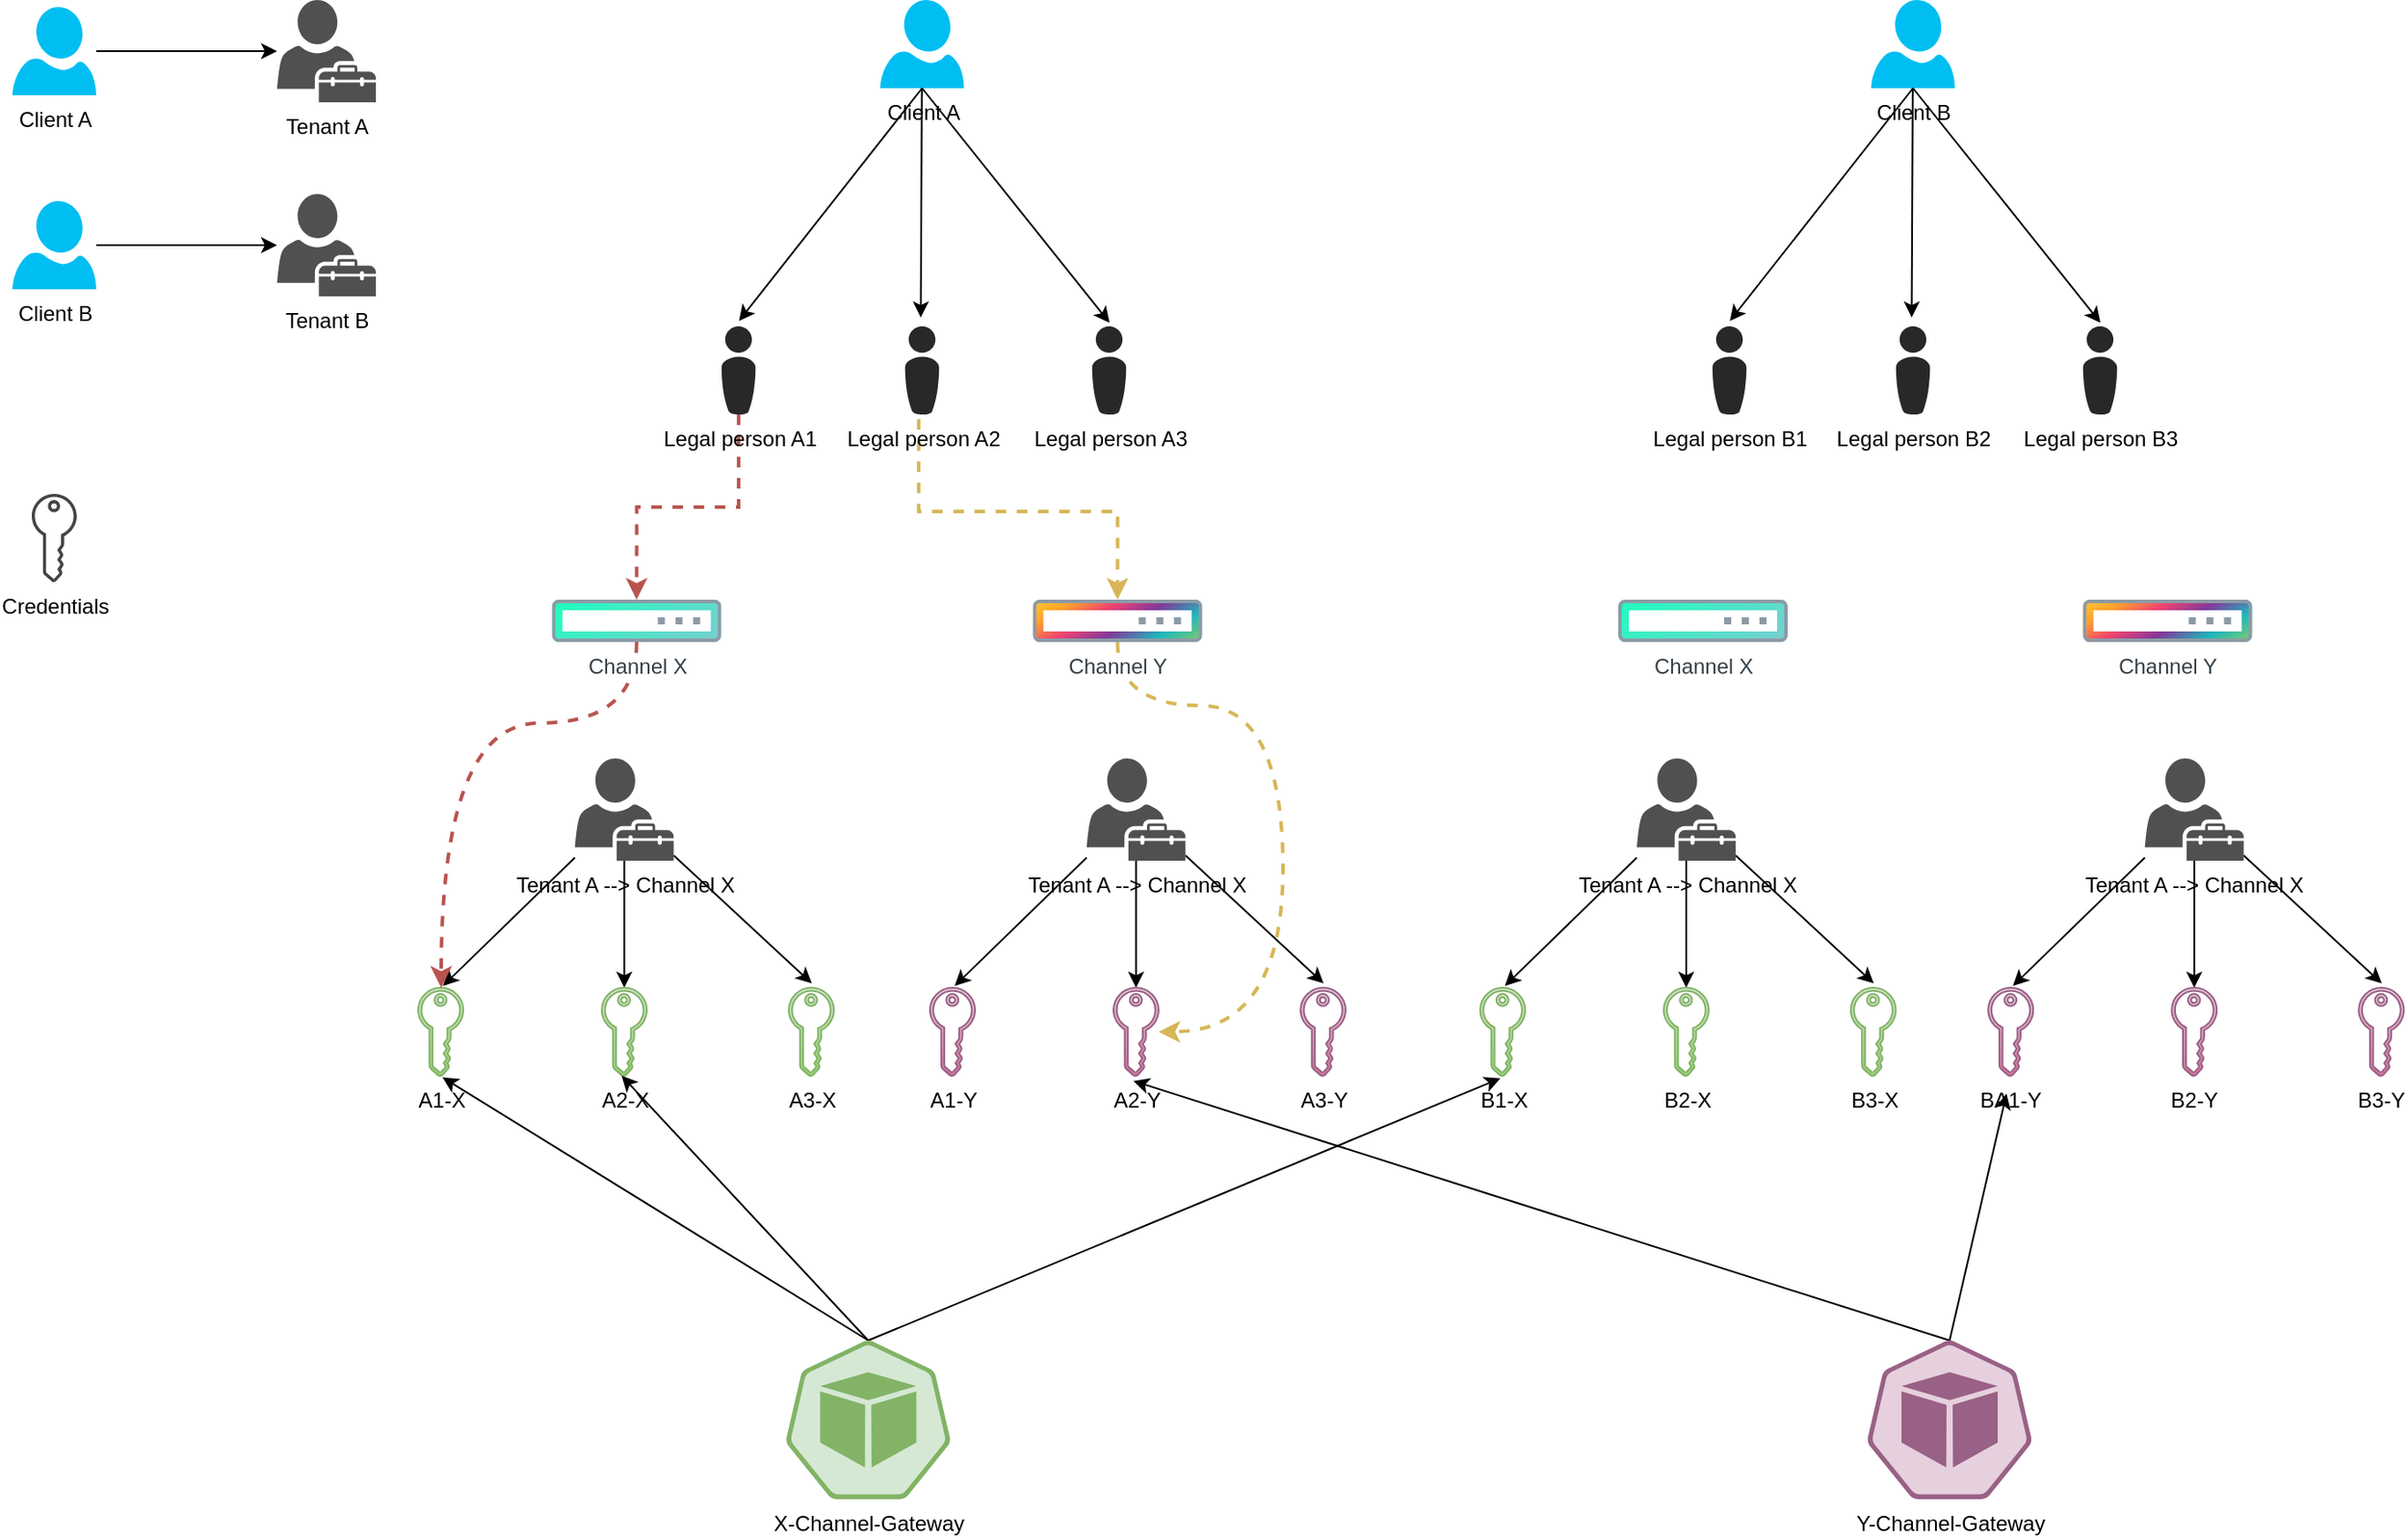 <mxfile version="21.8.2" type="github">
  <diagram name="Page-1" id="z-tZdo9YfumDO6y8S2xv">
    <mxGraphModel dx="2363" dy="976" grid="1" gridSize="10" guides="1" tooltips="1" connect="1" arrows="1" fold="1" page="1" pageScale="1" pageWidth="827" pageHeight="1169" math="0" shadow="0">
      <root>
        <mxCell id="0" />
        <mxCell id="1" parent="0" />
        <mxCell id="5btWQWwLIaZkZKoqhnkt-2" value="Client A" style="verticalLabelPosition=bottom;html=1;verticalAlign=top;align=center;strokeColor=none;fillColor=#00BEF2;shape=mxgraph.azure.user;" vertex="1" parent="1">
          <mxGeometry x="221.75" y="170" width="47.5" height="50" as="geometry" />
        </mxCell>
        <mxCell id="5btWQWwLIaZkZKoqhnkt-58" style="edgeStyle=orthogonalEdgeStyle;rounded=0;orthogonalLoop=1;jettySize=auto;html=1;entryX=0.5;entryY=0;entryDx=0;entryDy=0;dashed=1;fillColor=#f8cecc;strokeColor=#b85450;strokeWidth=2;" edge="1" parent="1" source="5btWQWwLIaZkZKoqhnkt-3" target="5btWQWwLIaZkZKoqhnkt-32">
          <mxGeometry relative="1" as="geometry" />
        </mxCell>
        <mxCell id="5btWQWwLIaZkZKoqhnkt-3" value="Legal person A1" style="verticalLabelPosition=bottom;sketch=0;html=1;fillColor=#282828;strokeColor=none;verticalAlign=top;pointerEvents=1;align=center;shape=mxgraph.cisco_safe.people_places_things_icons.icon8;" vertex="1" parent="1">
          <mxGeometry x="131.75" y="355" width="19.5" height="50" as="geometry" />
        </mxCell>
        <mxCell id="5btWQWwLIaZkZKoqhnkt-4" style="rounded=0;orthogonalLoop=1;jettySize=auto;html=1;entryX=0.513;entryY=-0.06;entryDx=0;entryDy=0;entryPerimeter=0;exitX=0.5;exitY=1;exitDx=0;exitDy=0;exitPerimeter=0;" edge="1" parent="1" source="5btWQWwLIaZkZKoqhnkt-2" target="5btWQWwLIaZkZKoqhnkt-3">
          <mxGeometry relative="1" as="geometry" />
        </mxCell>
        <mxCell id="5btWQWwLIaZkZKoqhnkt-60" style="rounded=0;orthogonalLoop=1;jettySize=auto;html=1;entryX=0.5;entryY=0;entryDx=0;entryDy=0;exitX=0.402;exitY=1.052;exitDx=0;exitDy=0;exitPerimeter=0;edgeStyle=orthogonalEdgeStyle;dashed=1;fillColor=#fff2cc;strokeColor=#d6b656;strokeWidth=2;" edge="1" parent="1" source="5btWQWwLIaZkZKoqhnkt-5" target="5btWQWwLIaZkZKoqhnkt-33">
          <mxGeometry relative="1" as="geometry">
            <Array as="points">
              <mxPoint x="244" y="460" />
              <mxPoint x="356" y="460" />
            </Array>
          </mxGeometry>
        </mxCell>
        <mxCell id="5btWQWwLIaZkZKoqhnkt-5" value="Legal person A2" style="verticalLabelPosition=bottom;sketch=0;html=1;fillColor=#282828;strokeColor=none;verticalAlign=top;pointerEvents=1;align=center;shape=mxgraph.cisco_safe.people_places_things_icons.icon8;" vertex="1" parent="1">
          <mxGeometry x="235.75" y="355" width="19.5" height="50" as="geometry" />
        </mxCell>
        <mxCell id="5btWQWwLIaZkZKoqhnkt-6" value="Legal person A3" style="verticalLabelPosition=bottom;sketch=0;html=1;fillColor=#282828;strokeColor=none;verticalAlign=top;pointerEvents=1;align=center;shape=mxgraph.cisco_safe.people_places_things_icons.icon8;" vertex="1" parent="1">
          <mxGeometry x="341.75" y="355" width="19.5" height="50" as="geometry" />
        </mxCell>
        <mxCell id="5btWQWwLIaZkZKoqhnkt-7" style="rounded=0;orthogonalLoop=1;jettySize=auto;html=1;entryX=0.462;entryY=-0.1;entryDx=0;entryDy=0;entryPerimeter=0;" edge="1" parent="1" source="5btWQWwLIaZkZKoqhnkt-2" target="5btWQWwLIaZkZKoqhnkt-5">
          <mxGeometry relative="1" as="geometry" />
        </mxCell>
        <mxCell id="5btWQWwLIaZkZKoqhnkt-8" style="rounded=0;orthogonalLoop=1;jettySize=auto;html=1;entryX=0.513;entryY=-0.04;entryDx=0;entryDy=0;entryPerimeter=0;exitX=0.5;exitY=1;exitDx=0;exitDy=0;exitPerimeter=0;" edge="1" parent="1" source="5btWQWwLIaZkZKoqhnkt-2" target="5btWQWwLIaZkZKoqhnkt-6">
          <mxGeometry relative="1" as="geometry" />
        </mxCell>
        <mxCell id="5btWQWwLIaZkZKoqhnkt-10" value="Client B" style="verticalLabelPosition=bottom;html=1;verticalAlign=top;align=center;strokeColor=none;fillColor=#00BEF2;shape=mxgraph.azure.user;" vertex="1" parent="1">
          <mxGeometry x="783.25" y="170" width="47.5" height="50" as="geometry" />
        </mxCell>
        <mxCell id="5btWQWwLIaZkZKoqhnkt-11" value="Legal person B1" style="verticalLabelPosition=bottom;sketch=0;html=1;fillColor=#282828;strokeColor=none;verticalAlign=top;pointerEvents=1;align=center;shape=mxgraph.cisco_safe.people_places_things_icons.icon8;" vertex="1" parent="1">
          <mxGeometry x="693.25" y="355" width="19.5" height="50" as="geometry" />
        </mxCell>
        <mxCell id="5btWQWwLIaZkZKoqhnkt-12" style="rounded=0;orthogonalLoop=1;jettySize=auto;html=1;entryX=0.513;entryY=-0.06;entryDx=0;entryDy=0;entryPerimeter=0;exitX=0.5;exitY=1;exitDx=0;exitDy=0;exitPerimeter=0;" edge="1" parent="1" source="5btWQWwLIaZkZKoqhnkt-10" target="5btWQWwLIaZkZKoqhnkt-11">
          <mxGeometry relative="1" as="geometry" />
        </mxCell>
        <mxCell id="5btWQWwLIaZkZKoqhnkt-13" value="Legal person B2" style="verticalLabelPosition=bottom;sketch=0;html=1;fillColor=#282828;strokeColor=none;verticalAlign=top;pointerEvents=1;align=center;shape=mxgraph.cisco_safe.people_places_things_icons.icon8;" vertex="1" parent="1">
          <mxGeometry x="797.25" y="355" width="19.5" height="50" as="geometry" />
        </mxCell>
        <mxCell id="5btWQWwLIaZkZKoqhnkt-14" value="Legal person B3" style="verticalLabelPosition=bottom;sketch=0;html=1;fillColor=#282828;strokeColor=none;verticalAlign=top;pointerEvents=1;align=center;shape=mxgraph.cisco_safe.people_places_things_icons.icon8;" vertex="1" parent="1">
          <mxGeometry x="903.25" y="355" width="19.5" height="50" as="geometry" />
        </mxCell>
        <mxCell id="5btWQWwLIaZkZKoqhnkt-15" style="rounded=0;orthogonalLoop=1;jettySize=auto;html=1;entryX=0.462;entryY=-0.1;entryDx=0;entryDy=0;entryPerimeter=0;" edge="1" parent="1" source="5btWQWwLIaZkZKoqhnkt-10" target="5btWQWwLIaZkZKoqhnkt-13">
          <mxGeometry relative="1" as="geometry" />
        </mxCell>
        <mxCell id="5btWQWwLIaZkZKoqhnkt-16" style="rounded=0;orthogonalLoop=1;jettySize=auto;html=1;entryX=0.513;entryY=-0.04;entryDx=0;entryDy=0;entryPerimeter=0;exitX=0.5;exitY=1;exitDx=0;exitDy=0;exitPerimeter=0;" edge="1" parent="1" source="5btWQWwLIaZkZKoqhnkt-10" target="5btWQWwLIaZkZKoqhnkt-14">
          <mxGeometry relative="1" as="geometry" />
        </mxCell>
        <mxCell id="5btWQWwLIaZkZKoqhnkt-22" style="rounded=0;orthogonalLoop=1;jettySize=auto;html=1;" edge="1" parent="1" source="5btWQWwLIaZkZKoqhnkt-17" target="5btWQWwLIaZkZKoqhnkt-19">
          <mxGeometry relative="1" as="geometry" />
        </mxCell>
        <mxCell id="5btWQWwLIaZkZKoqhnkt-23" style="rounded=0;orthogonalLoop=1;jettySize=auto;html=1;entryX=0.51;entryY=-0.049;entryDx=0;entryDy=0;entryPerimeter=0;" edge="1" parent="1" source="5btWQWwLIaZkZKoqhnkt-17" target="5btWQWwLIaZkZKoqhnkt-20">
          <mxGeometry relative="1" as="geometry">
            <mxPoint x="180" y="720" as="targetPoint" />
          </mxGeometry>
        </mxCell>
        <mxCell id="5btWQWwLIaZkZKoqhnkt-17" value="Tenant A --&amp;gt; Channel X" style="sketch=0;pointerEvents=1;shadow=0;dashed=0;html=1;strokeColor=none;fillColor=#505050;labelPosition=center;verticalLabelPosition=bottom;verticalAlign=top;outlineConnect=0;align=center;shape=mxgraph.office.users.tenant_admin;" vertex="1" parent="1">
          <mxGeometry x="48.75" y="600" width="56" height="58" as="geometry" />
        </mxCell>
        <mxCell id="5btWQWwLIaZkZKoqhnkt-18" value="A1-X" style="sketch=0;pointerEvents=1;shadow=0;dashed=0;html=1;strokeColor=#82b366;fillColor=#d5e8d4;aspect=fixed;labelPosition=center;verticalLabelPosition=bottom;verticalAlign=top;align=center;outlineConnect=0;shape=mxgraph.vvd.tenant_key;gradientColor=#97d077;" vertex="1" parent="1">
          <mxGeometry x="-40" y="730" width="25.5" height="50" as="geometry" />
        </mxCell>
        <mxCell id="5btWQWwLIaZkZKoqhnkt-19" value="A2-X" style="sketch=0;pointerEvents=1;shadow=0;dashed=0;html=1;strokeColor=#82b366;fillColor=#d5e8d4;aspect=fixed;labelPosition=center;verticalLabelPosition=bottom;verticalAlign=top;align=center;outlineConnect=0;shape=mxgraph.vvd.tenant_key;gradientColor=#97d077;" vertex="1" parent="1">
          <mxGeometry x="64" y="730" width="25.5" height="50" as="geometry" />
        </mxCell>
        <mxCell id="5btWQWwLIaZkZKoqhnkt-20" value="A3-X" style="sketch=0;pointerEvents=1;shadow=0;dashed=0;html=1;strokeColor=#82b366;fillColor=#d5e8d4;aspect=fixed;labelPosition=center;verticalLabelPosition=bottom;verticalAlign=top;align=center;outlineConnect=0;shape=mxgraph.vvd.tenant_key;gradientColor=#97d077;" vertex="1" parent="1">
          <mxGeometry x="170" y="730" width="25.5" height="50" as="geometry" />
        </mxCell>
        <mxCell id="5btWQWwLIaZkZKoqhnkt-21" style="rounded=0;orthogonalLoop=1;jettySize=auto;html=1;entryX=0.549;entryY=-0.02;entryDx=0;entryDy=0;entryPerimeter=0;" edge="1" parent="1" source="5btWQWwLIaZkZKoqhnkt-17" target="5btWQWwLIaZkZKoqhnkt-18">
          <mxGeometry relative="1" as="geometry">
            <mxPoint x="13" y="680" as="sourcePoint" />
          </mxGeometry>
        </mxCell>
        <mxCell id="5btWQWwLIaZkZKoqhnkt-59" style="rounded=0;orthogonalLoop=1;jettySize=auto;html=1;exitX=0.5;exitY=1;exitDx=0;exitDy=0;dashed=1;fillColor=#f8cecc;strokeColor=#b85450;strokeWidth=2;edgeStyle=orthogonalEdgeStyle;curved=1;" edge="1" parent="1" source="5btWQWwLIaZkZKoqhnkt-32" target="5btWQWwLIaZkZKoqhnkt-18">
          <mxGeometry relative="1" as="geometry">
            <Array as="points">
              <mxPoint x="84" y="580" />
              <mxPoint x="-27" y="580" />
            </Array>
          </mxGeometry>
        </mxCell>
        <mxCell id="5btWQWwLIaZkZKoqhnkt-32" value="Channel X" style="image;aspect=fixed;perimeter=ellipsePerimeter;html=1;align=center;fontSize=12;verticalAlign=top;fontColor=#364149;shadow=0;dashed=0;image=img/lib/cumulus/switch_out_of_band.svg;" vertex="1" parent="1">
          <mxGeometry x="35.75" y="510" width="96" height="24" as="geometry" />
        </mxCell>
        <mxCell id="5btWQWwLIaZkZKoqhnkt-91" style="edgeStyle=orthogonalEdgeStyle;rounded=0;orthogonalLoop=1;jettySize=auto;html=1;curved=1;exitX=0.5;exitY=1;exitDx=0;exitDy=0;dashed=1;fillColor=#fff2cc;strokeColor=#d6b656;strokeWidth=2;" edge="1" parent="1" source="5btWQWwLIaZkZKoqhnkt-33" target="5btWQWwLIaZkZKoqhnkt-67">
          <mxGeometry relative="1" as="geometry">
            <mxPoint x="430" y="740" as="targetPoint" />
            <Array as="points">
              <mxPoint x="356" y="570" />
              <mxPoint x="450" y="570" />
              <mxPoint x="450" y="755" />
            </Array>
          </mxGeometry>
        </mxCell>
        <mxCell id="5btWQWwLIaZkZKoqhnkt-33" value="Channel Y" style="image;aspect=fixed;perimeter=ellipsePerimeter;html=1;align=center;fontSize=12;verticalAlign=top;fontColor=#364149;shadow=0;dashed=0;image=img/lib/cumulus/switch_voyager.svg;" vertex="1" parent="1">
          <mxGeometry x="308.25" y="510" width="96" height="24" as="geometry" />
        </mxCell>
        <mxCell id="5btWQWwLIaZkZKoqhnkt-48" value="Channel X" style="image;aspect=fixed;perimeter=ellipsePerimeter;html=1;align=center;fontSize=12;verticalAlign=top;fontColor=#364149;shadow=0;dashed=0;image=img/lib/cumulus/switch_out_of_band.svg;" vertex="1" parent="1">
          <mxGeometry x="640" y="510" width="96" height="24" as="geometry" />
        </mxCell>
        <mxCell id="5btWQWwLIaZkZKoqhnkt-49" value="Channel Y" style="image;aspect=fixed;perimeter=ellipsePerimeter;html=1;align=center;fontSize=12;verticalAlign=top;fontColor=#364149;shadow=0;dashed=0;image=img/lib/cumulus/switch_voyager.svg;" vertex="1" parent="1">
          <mxGeometry x="903.25" y="510" width="96" height="24" as="geometry" />
        </mxCell>
        <mxCell id="5btWQWwLIaZkZKoqhnkt-56" style="edgeStyle=orthogonalEdgeStyle;rounded=0;orthogonalLoop=1;jettySize=auto;html=1;" edge="1" parent="1" source="5btWQWwLIaZkZKoqhnkt-52" target="5btWQWwLIaZkZKoqhnkt-54">
          <mxGeometry relative="1" as="geometry" />
        </mxCell>
        <mxCell id="5btWQWwLIaZkZKoqhnkt-52" value="Client A" style="verticalLabelPosition=bottom;html=1;verticalAlign=top;align=center;strokeColor=none;fillColor=#00BEF2;shape=mxgraph.azure.user;" vertex="1" parent="1">
          <mxGeometry x="-270" y="174" width="47.5" height="50" as="geometry" />
        </mxCell>
        <mxCell id="5btWQWwLIaZkZKoqhnkt-57" style="edgeStyle=orthogonalEdgeStyle;rounded=0;orthogonalLoop=1;jettySize=auto;html=1;" edge="1" parent="1" source="5btWQWwLIaZkZKoqhnkt-53" target="5btWQWwLIaZkZKoqhnkt-55">
          <mxGeometry relative="1" as="geometry" />
        </mxCell>
        <mxCell id="5btWQWwLIaZkZKoqhnkt-53" value="Client B" style="verticalLabelPosition=bottom;html=1;verticalAlign=top;align=center;strokeColor=none;fillColor=#00BEF2;shape=mxgraph.azure.user;" vertex="1" parent="1">
          <mxGeometry x="-270" y="284" width="47.5" height="50" as="geometry" />
        </mxCell>
        <mxCell id="5btWQWwLIaZkZKoqhnkt-54" value="Tenant A" style="sketch=0;pointerEvents=1;shadow=0;dashed=0;html=1;strokeColor=none;fillColor=#505050;labelPosition=center;verticalLabelPosition=bottom;verticalAlign=top;outlineConnect=0;align=center;shape=mxgraph.office.users.tenant_admin;" vertex="1" parent="1">
          <mxGeometry x="-120" y="170" width="56" height="58" as="geometry" />
        </mxCell>
        <mxCell id="5btWQWwLIaZkZKoqhnkt-55" value="Tenant B" style="sketch=0;pointerEvents=1;shadow=0;dashed=0;html=1;strokeColor=none;fillColor=#505050;labelPosition=center;verticalLabelPosition=bottom;verticalAlign=top;outlineConnect=0;align=center;shape=mxgraph.office.users.tenant_admin;" vertex="1" parent="1">
          <mxGeometry x="-120" y="280" width="56" height="58" as="geometry" />
        </mxCell>
        <mxCell id="5btWQWwLIaZkZKoqhnkt-62" value="Credentials" style="sketch=0;pointerEvents=1;shadow=0;dashed=0;html=1;strokeColor=none;fillColor=#434445;aspect=fixed;labelPosition=center;verticalLabelPosition=bottom;verticalAlign=top;align=center;outlineConnect=0;shape=mxgraph.vvd.tenant_key;" vertex="1" parent="1">
          <mxGeometry x="-259" y="450" width="25.5" height="50" as="geometry" />
        </mxCell>
        <mxCell id="5btWQWwLIaZkZKoqhnkt-63" style="rounded=0;orthogonalLoop=1;jettySize=auto;html=1;" edge="1" parent="1" source="5btWQWwLIaZkZKoqhnkt-65" target="5btWQWwLIaZkZKoqhnkt-67">
          <mxGeometry relative="1" as="geometry" />
        </mxCell>
        <mxCell id="5btWQWwLIaZkZKoqhnkt-64" style="rounded=0;orthogonalLoop=1;jettySize=auto;html=1;entryX=0.51;entryY=-0.049;entryDx=0;entryDy=0;entryPerimeter=0;" edge="1" parent="1" source="5btWQWwLIaZkZKoqhnkt-65" target="5btWQWwLIaZkZKoqhnkt-68">
          <mxGeometry relative="1" as="geometry">
            <mxPoint x="470" y="720" as="targetPoint" />
          </mxGeometry>
        </mxCell>
        <mxCell id="5btWQWwLIaZkZKoqhnkt-65" value="Tenant A --&amp;gt; Channel X" style="sketch=0;pointerEvents=1;shadow=0;dashed=0;html=1;strokeColor=none;fillColor=#505050;labelPosition=center;verticalLabelPosition=bottom;verticalAlign=top;outlineConnect=0;align=center;shape=mxgraph.office.users.tenant_admin;" vertex="1" parent="1">
          <mxGeometry x="338.75" y="600" width="56" height="58" as="geometry" />
        </mxCell>
        <mxCell id="5btWQWwLIaZkZKoqhnkt-66" value="A1-Y" style="sketch=0;pointerEvents=1;shadow=0;dashed=0;html=1;strokeColor=#996185;fillColor=#e6d0de;aspect=fixed;labelPosition=center;verticalLabelPosition=bottom;verticalAlign=top;align=center;outlineConnect=0;shape=mxgraph.vvd.tenant_key;gradientColor=#d5739d;" vertex="1" parent="1">
          <mxGeometry x="250" y="730" width="25.5" height="50" as="geometry" />
        </mxCell>
        <mxCell id="5btWQWwLIaZkZKoqhnkt-67" value="A2-Y" style="sketch=0;pointerEvents=1;shadow=0;dashed=0;html=1;strokeColor=#996185;fillColor=#e6d0de;aspect=fixed;labelPosition=center;verticalLabelPosition=bottom;verticalAlign=top;align=center;outlineConnect=0;shape=mxgraph.vvd.tenant_key;gradientColor=#d5739d;" vertex="1" parent="1">
          <mxGeometry x="354" y="730" width="25.5" height="50" as="geometry" />
        </mxCell>
        <mxCell id="5btWQWwLIaZkZKoqhnkt-68" value="A3-Y" style="sketch=0;pointerEvents=1;shadow=0;dashed=0;html=1;strokeColor=#996185;fillColor=#e6d0de;aspect=fixed;labelPosition=center;verticalLabelPosition=bottom;verticalAlign=top;align=center;outlineConnect=0;shape=mxgraph.vvd.tenant_key;gradientColor=#d5739d;" vertex="1" parent="1">
          <mxGeometry x="460" y="730" width="25.5" height="50" as="geometry" />
        </mxCell>
        <mxCell id="5btWQWwLIaZkZKoqhnkt-69" style="rounded=0;orthogonalLoop=1;jettySize=auto;html=1;entryX=0.549;entryY=-0.02;entryDx=0;entryDy=0;entryPerimeter=0;" edge="1" parent="1" source="5btWQWwLIaZkZKoqhnkt-65" target="5btWQWwLIaZkZKoqhnkt-66">
          <mxGeometry relative="1" as="geometry">
            <mxPoint x="303" y="680" as="sourcePoint" />
          </mxGeometry>
        </mxCell>
        <mxCell id="5btWQWwLIaZkZKoqhnkt-70" style="rounded=0;orthogonalLoop=1;jettySize=auto;html=1;" edge="1" parent="1" source="5btWQWwLIaZkZKoqhnkt-72" target="5btWQWwLIaZkZKoqhnkt-74">
          <mxGeometry relative="1" as="geometry" />
        </mxCell>
        <mxCell id="5btWQWwLIaZkZKoqhnkt-71" style="rounded=0;orthogonalLoop=1;jettySize=auto;html=1;entryX=0.51;entryY=-0.049;entryDx=0;entryDy=0;entryPerimeter=0;" edge="1" parent="1" source="5btWQWwLIaZkZKoqhnkt-72" target="5btWQWwLIaZkZKoqhnkt-75">
          <mxGeometry relative="1" as="geometry">
            <mxPoint x="781.75" y="720" as="targetPoint" />
          </mxGeometry>
        </mxCell>
        <mxCell id="5btWQWwLIaZkZKoqhnkt-72" value="Tenant A --&amp;gt; Channel X" style="sketch=0;pointerEvents=1;shadow=0;dashed=0;html=1;strokeColor=none;fillColor=#505050;labelPosition=center;verticalLabelPosition=bottom;verticalAlign=top;outlineConnect=0;align=center;shape=mxgraph.office.users.tenant_admin;" vertex="1" parent="1">
          <mxGeometry x="650.5" y="600" width="56" height="58" as="geometry" />
        </mxCell>
        <mxCell id="5btWQWwLIaZkZKoqhnkt-73" value="B1-X" style="sketch=0;pointerEvents=1;shadow=0;dashed=0;html=1;strokeColor=#82b366;fillColor=#d5e8d4;aspect=fixed;labelPosition=center;verticalLabelPosition=bottom;verticalAlign=top;align=center;outlineConnect=0;shape=mxgraph.vvd.tenant_key;gradientColor=#97d077;" vertex="1" parent="1">
          <mxGeometry x="561.75" y="730" width="25.5" height="50" as="geometry" />
        </mxCell>
        <mxCell id="5btWQWwLIaZkZKoqhnkt-74" value="B2-X" style="sketch=0;pointerEvents=1;shadow=0;dashed=0;html=1;strokeColor=#82b366;fillColor=#d5e8d4;aspect=fixed;labelPosition=center;verticalLabelPosition=bottom;verticalAlign=top;align=center;outlineConnect=0;shape=mxgraph.vvd.tenant_key;gradientColor=#97d077;" vertex="1" parent="1">
          <mxGeometry x="665.75" y="730" width="25.5" height="50" as="geometry" />
        </mxCell>
        <mxCell id="5btWQWwLIaZkZKoqhnkt-75" value="B3-X" style="sketch=0;pointerEvents=1;shadow=0;dashed=0;html=1;strokeColor=#82b366;fillColor=#d5e8d4;aspect=fixed;labelPosition=center;verticalLabelPosition=bottom;verticalAlign=top;align=center;outlineConnect=0;shape=mxgraph.vvd.tenant_key;gradientColor=#97d077;" vertex="1" parent="1">
          <mxGeometry x="771.75" y="730" width="25.5" height="50" as="geometry" />
        </mxCell>
        <mxCell id="5btWQWwLIaZkZKoqhnkt-76" style="rounded=0;orthogonalLoop=1;jettySize=auto;html=1;entryX=0.549;entryY=-0.02;entryDx=0;entryDy=0;entryPerimeter=0;" edge="1" parent="1" source="5btWQWwLIaZkZKoqhnkt-72" target="5btWQWwLIaZkZKoqhnkt-73">
          <mxGeometry relative="1" as="geometry">
            <mxPoint x="614.75" y="680" as="sourcePoint" />
          </mxGeometry>
        </mxCell>
        <mxCell id="5btWQWwLIaZkZKoqhnkt-84" style="rounded=0;orthogonalLoop=1;jettySize=auto;html=1;" edge="1" parent="1" source="5btWQWwLIaZkZKoqhnkt-86" target="5btWQWwLIaZkZKoqhnkt-88">
          <mxGeometry relative="1" as="geometry" />
        </mxCell>
        <mxCell id="5btWQWwLIaZkZKoqhnkt-85" style="rounded=0;orthogonalLoop=1;jettySize=auto;html=1;entryX=0.51;entryY=-0.049;entryDx=0;entryDy=0;entryPerimeter=0;" edge="1" parent="1" source="5btWQWwLIaZkZKoqhnkt-86" target="5btWQWwLIaZkZKoqhnkt-89">
          <mxGeometry relative="1" as="geometry">
            <mxPoint x="1069.63" y="720" as="targetPoint" />
          </mxGeometry>
        </mxCell>
        <mxCell id="5btWQWwLIaZkZKoqhnkt-86" value="Tenant A --&amp;gt; Channel X" style="sketch=0;pointerEvents=1;shadow=0;dashed=0;html=1;strokeColor=none;fillColor=#505050;labelPosition=center;verticalLabelPosition=bottom;verticalAlign=top;outlineConnect=0;align=center;shape=mxgraph.office.users.tenant_admin;" vertex="1" parent="1">
          <mxGeometry x="938.38" y="600" width="56" height="58" as="geometry" />
        </mxCell>
        <mxCell id="5btWQWwLIaZkZKoqhnkt-87" value="BA1-Y" style="sketch=0;pointerEvents=1;shadow=0;dashed=0;html=1;strokeColor=#996185;fillColor=#e6d0de;aspect=fixed;labelPosition=center;verticalLabelPosition=bottom;verticalAlign=top;align=center;outlineConnect=0;shape=mxgraph.vvd.tenant_key;gradientColor=#d5739d;" vertex="1" parent="1">
          <mxGeometry x="849.63" y="730" width="25.5" height="50" as="geometry" />
        </mxCell>
        <mxCell id="5btWQWwLIaZkZKoqhnkt-88" value="B2-Y" style="sketch=0;pointerEvents=1;shadow=0;dashed=0;html=1;strokeColor=#996185;fillColor=#e6d0de;aspect=fixed;labelPosition=center;verticalLabelPosition=bottom;verticalAlign=top;align=center;outlineConnect=0;shape=mxgraph.vvd.tenant_key;gradientColor=#d5739d;" vertex="1" parent="1">
          <mxGeometry x="953.63" y="730" width="25.5" height="50" as="geometry" />
        </mxCell>
        <mxCell id="5btWQWwLIaZkZKoqhnkt-89" value="B3-Y" style="sketch=0;pointerEvents=1;shadow=0;dashed=0;html=1;strokeColor=#996185;fillColor=#e6d0de;aspect=fixed;labelPosition=center;verticalLabelPosition=bottom;verticalAlign=top;align=center;outlineConnect=0;shape=mxgraph.vvd.tenant_key;gradientColor=#d5739d;" vertex="1" parent="1">
          <mxGeometry x="1059.63" y="730" width="25.5" height="50" as="geometry" />
        </mxCell>
        <mxCell id="5btWQWwLIaZkZKoqhnkt-90" style="rounded=0;orthogonalLoop=1;jettySize=auto;html=1;entryX=0.549;entryY=-0.02;entryDx=0;entryDy=0;entryPerimeter=0;" edge="1" parent="1" source="5btWQWwLIaZkZKoqhnkt-86" target="5btWQWwLIaZkZKoqhnkt-87">
          <mxGeometry relative="1" as="geometry">
            <mxPoint x="902.63" y="680" as="sourcePoint" />
          </mxGeometry>
        </mxCell>
        <mxCell id="5btWQWwLIaZkZKoqhnkt-93" style="rounded=0;orthogonalLoop=1;jettySize=auto;html=1;exitX=0.5;exitY=0;exitDx=0;exitDy=0;exitPerimeter=0;entryX=0.537;entryY=1.016;entryDx=0;entryDy=0;entryPerimeter=0;" edge="1" parent="1" source="5btWQWwLIaZkZKoqhnkt-92" target="5btWQWwLIaZkZKoqhnkt-18">
          <mxGeometry relative="1" as="geometry">
            <mxPoint x="-30" y="820" as="targetPoint" />
          </mxGeometry>
        </mxCell>
        <mxCell id="5btWQWwLIaZkZKoqhnkt-94" style="rounded=0;orthogonalLoop=1;jettySize=auto;html=1;exitX=0.5;exitY=0;exitDx=0;exitDy=0;exitPerimeter=0;entryX=0.449;entryY=1.027;entryDx=0;entryDy=0;entryPerimeter=0;" edge="1" parent="1" source="5btWQWwLIaZkZKoqhnkt-92" target="5btWQWwLIaZkZKoqhnkt-73">
          <mxGeometry relative="1" as="geometry">
            <mxPoint x="570" y="800" as="targetPoint" />
          </mxGeometry>
        </mxCell>
        <mxCell id="5btWQWwLIaZkZKoqhnkt-95" style="rounded=0;orthogonalLoop=1;jettySize=auto;html=1;exitX=0.5;exitY=0;exitDx=0;exitDy=0;exitPerimeter=0;entryX=0.441;entryY=0.998;entryDx=0;entryDy=0;entryPerimeter=0;" edge="1" parent="1" source="5btWQWwLIaZkZKoqhnkt-92" target="5btWQWwLIaZkZKoqhnkt-19">
          <mxGeometry relative="1" as="geometry">
            <mxPoint x="90" y="780" as="targetPoint" />
          </mxGeometry>
        </mxCell>
        <mxCell id="5btWQWwLIaZkZKoqhnkt-92" value="X-Channel-Gateway" style="sketch=0;html=1;dashed=0;whitespace=wrap;fillColor=#d5e8d4;strokeColor=#82b366;points=[[0.005,0.63,0],[0.1,0.2,0],[0.9,0.2,0],[0.5,0,0],[0.995,0.63,0],[0.72,0.99,0],[0.5,1,0],[0.28,0.99,0]];verticalLabelPosition=bottom;align=center;verticalAlign=top;shape=mxgraph.kubernetes.icon;prIcon=pod;gradientColor=#97d077;" vertex="1" parent="1">
          <mxGeometry x="120" y="930" width="190" height="90" as="geometry" />
        </mxCell>
        <mxCell id="5btWQWwLIaZkZKoqhnkt-97" style="rounded=0;orthogonalLoop=1;jettySize=auto;html=1;exitX=0.5;exitY=0;exitDx=0;exitDy=0;exitPerimeter=0;entryX=0.441;entryY=1.058;entryDx=0;entryDy=0;entryPerimeter=0;" edge="1" parent="1" source="5btWQWwLIaZkZKoqhnkt-96" target="5btWQWwLIaZkZKoqhnkt-67">
          <mxGeometry relative="1" as="geometry">
            <mxPoint x="370" y="810" as="targetPoint" />
          </mxGeometry>
        </mxCell>
        <mxCell id="5btWQWwLIaZkZKoqhnkt-96" value="Y-Channel-Gateway" style="sketch=0;html=1;dashed=0;whitespace=wrap;fillColor=#e6d0de;strokeColor=#996185;points=[[0.005,0.63,0],[0.1,0.2,0],[0.9,0.2,0],[0.5,0,0],[0.995,0.63,0],[0.72,0.99,0],[0.5,1,0],[0.28,0.99,0]];verticalLabelPosition=bottom;align=center;verticalAlign=top;shape=mxgraph.kubernetes.icon;prIcon=pod;gradientColor=#d5739d;" vertex="1" parent="1">
          <mxGeometry x="732.75" y="930" width="190" height="90" as="geometry" />
        </mxCell>
        <mxCell id="5btWQWwLIaZkZKoqhnkt-98" style="rounded=0;orthogonalLoop=1;jettySize=auto;html=1;entryX=0.407;entryY=1.2;entryDx=0;entryDy=0;entryPerimeter=0;exitX=0.5;exitY=0;exitDx=0;exitDy=0;exitPerimeter=0;" edge="1" parent="1" source="5btWQWwLIaZkZKoqhnkt-96" target="5btWQWwLIaZkZKoqhnkt-87">
          <mxGeometry relative="1" as="geometry" />
        </mxCell>
      </root>
    </mxGraphModel>
  </diagram>
</mxfile>
